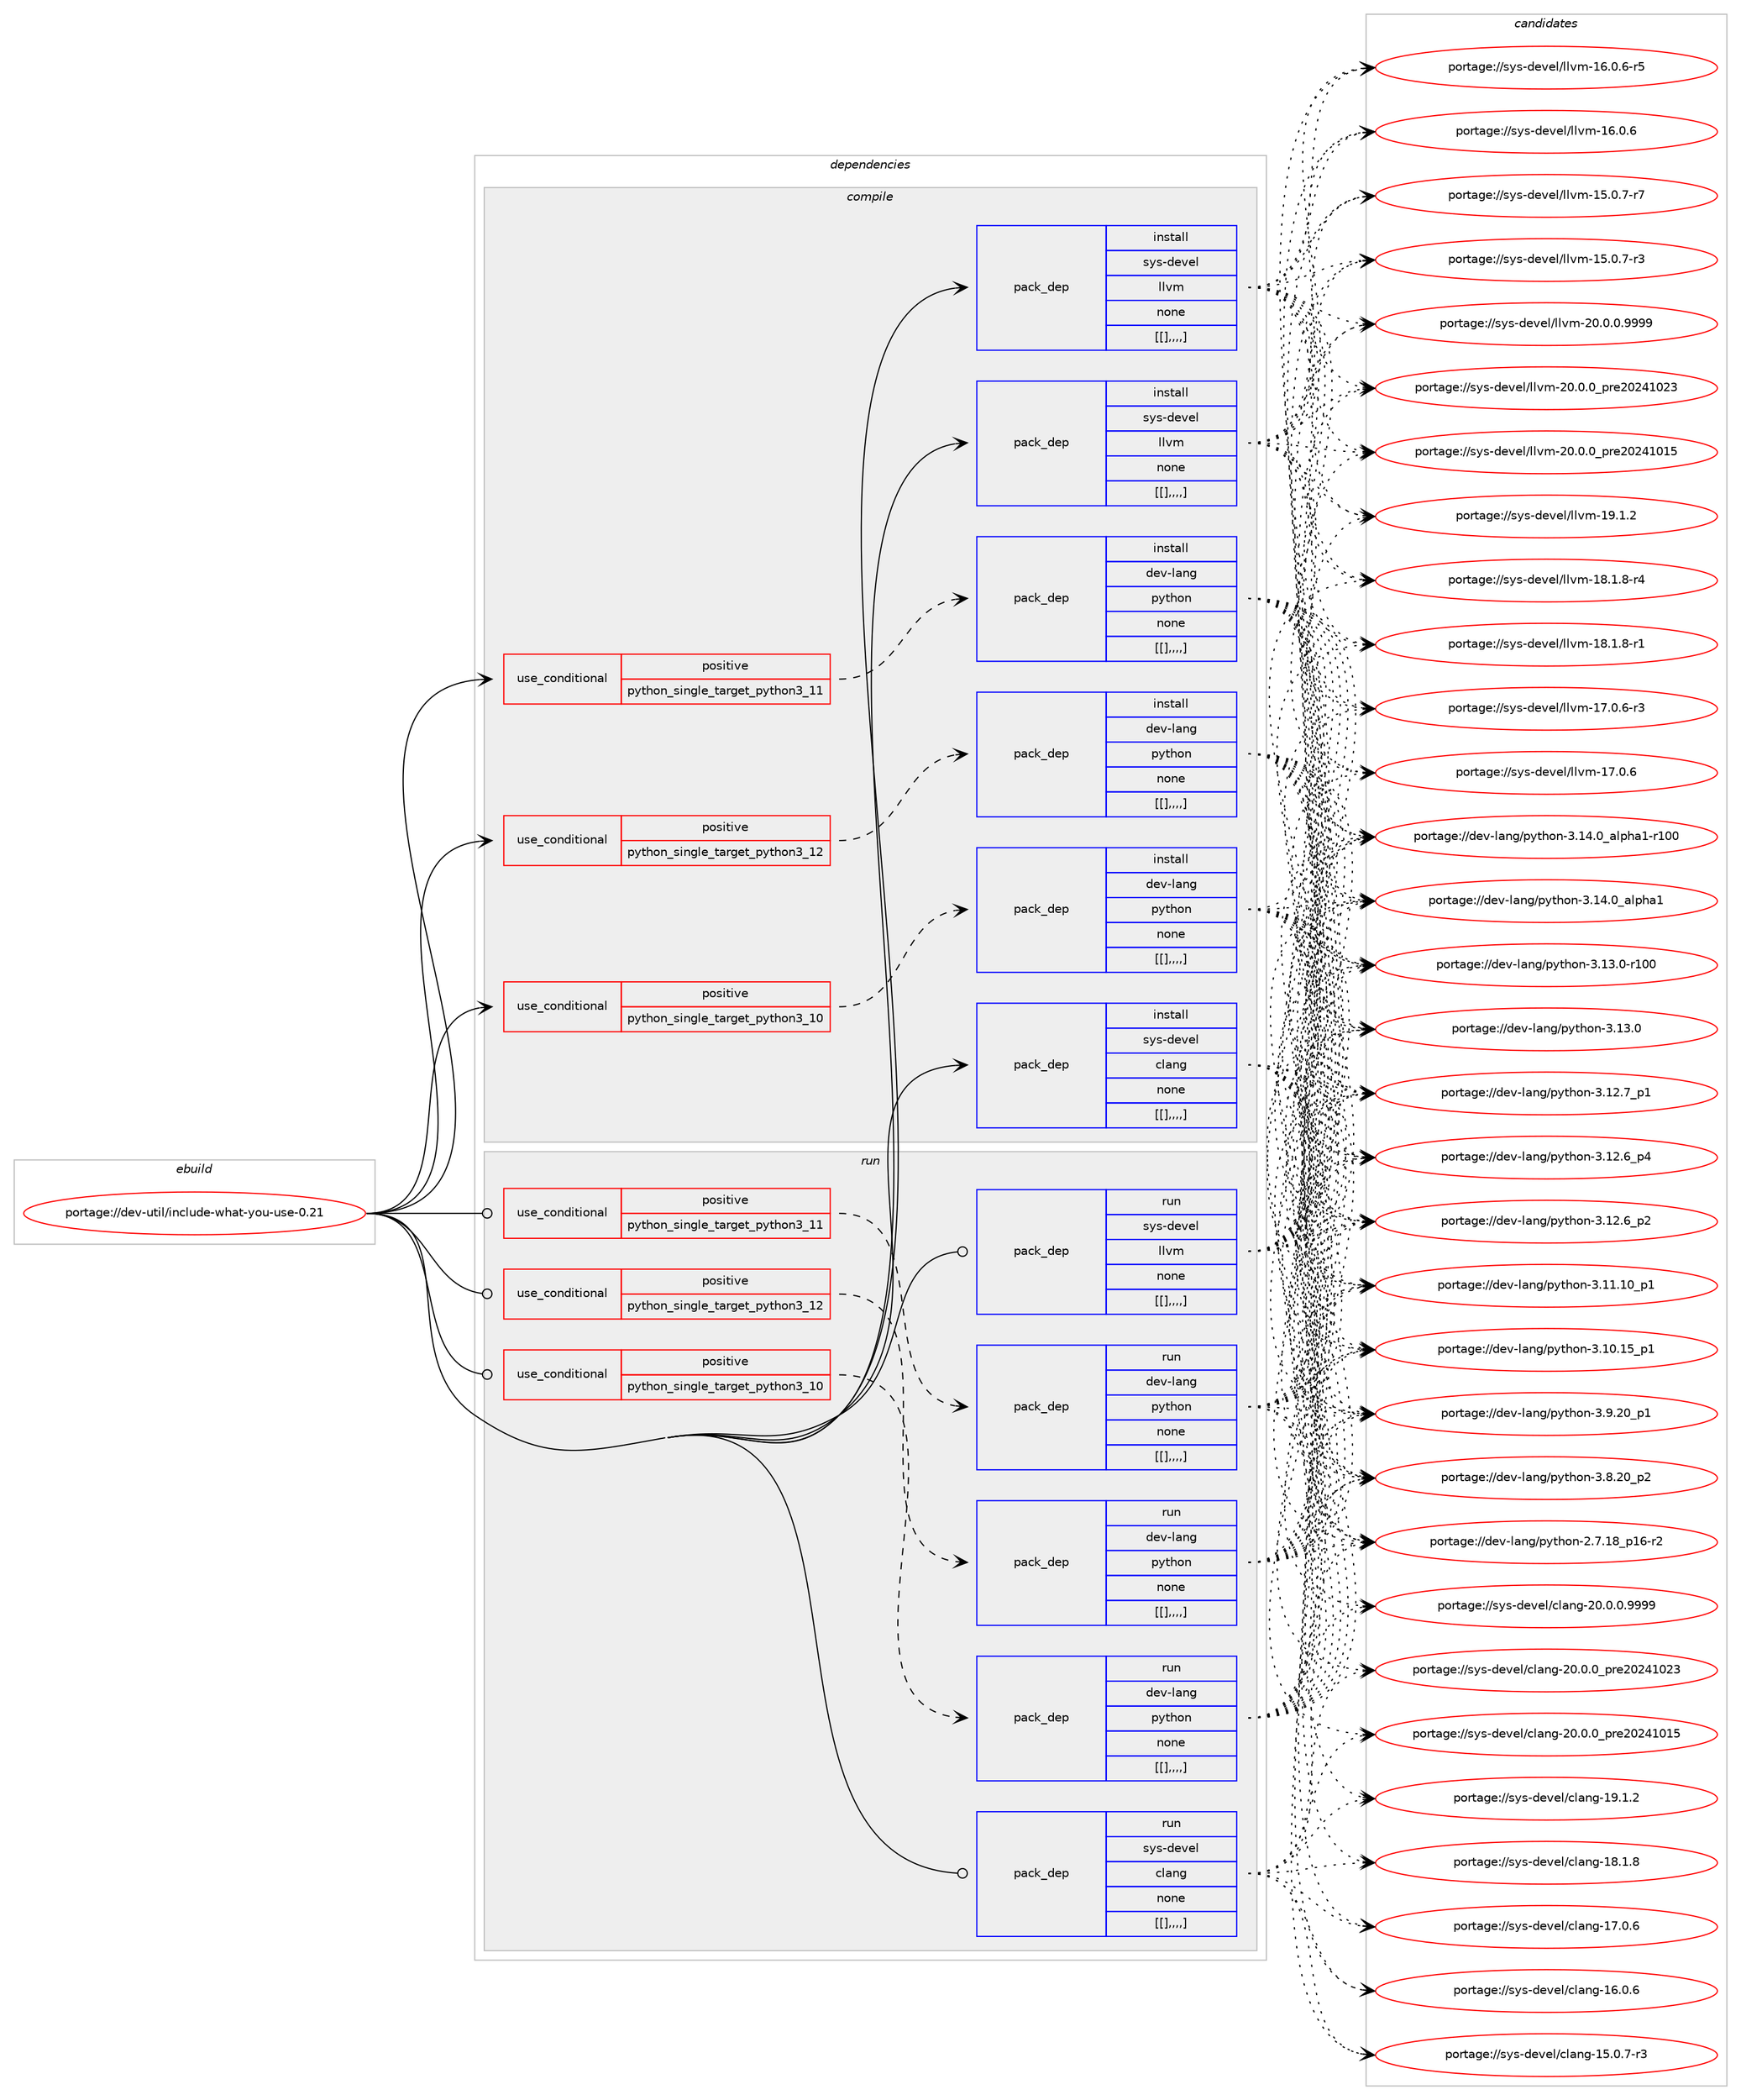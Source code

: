 digraph prolog {

# *************
# Graph options
# *************

newrank=true;
concentrate=true;
compound=true;
graph [rankdir=LR,fontname=Helvetica,fontsize=10,ranksep=1.5];#, ranksep=2.5, nodesep=0.2];
edge  [arrowhead=vee];
node  [fontname=Helvetica,fontsize=10];

# **********
# The ebuild
# **********

subgraph cluster_leftcol {
color=gray;
label=<<i>ebuild</i>>;
id [label="portage://dev-util/include-what-you-use-0.21", color=red, width=4, href="../dev-util/include-what-you-use-0.21.svg"];
}

# ****************
# The dependencies
# ****************

subgraph cluster_midcol {
color=gray;
label=<<i>dependencies</i>>;
subgraph cluster_compile {
fillcolor="#eeeeee";
style=filled;
label=<<i>compile</i>>;
subgraph cond65405 {
dependency227424 [label=<<TABLE BORDER="0" CELLBORDER="1" CELLSPACING="0" CELLPADDING="4"><TR><TD ROWSPAN="3" CELLPADDING="10">use_conditional</TD></TR><TR><TD>positive</TD></TR><TR><TD>python_single_target_python3_10</TD></TR></TABLE>>, shape=none, color=red];
subgraph pack160526 {
dependency227449 [label=<<TABLE BORDER="0" CELLBORDER="1" CELLSPACING="0" CELLPADDING="4" WIDTH="220"><TR><TD ROWSPAN="6" CELLPADDING="30">pack_dep</TD></TR><TR><TD WIDTH="110">install</TD></TR><TR><TD>dev-lang</TD></TR><TR><TD>python</TD></TR><TR><TD>none</TD></TR><TR><TD>[[],,,,]</TD></TR></TABLE>>, shape=none, color=blue];
}
dependency227424:e -> dependency227449:w [weight=20,style="dashed",arrowhead="vee"];
}
id:e -> dependency227424:w [weight=20,style="solid",arrowhead="vee"];
subgraph cond65425 {
dependency227518 [label=<<TABLE BORDER="0" CELLBORDER="1" CELLSPACING="0" CELLPADDING="4"><TR><TD ROWSPAN="3" CELLPADDING="10">use_conditional</TD></TR><TR><TD>positive</TD></TR><TR><TD>python_single_target_python3_11</TD></TR></TABLE>>, shape=none, color=red];
subgraph pack160622 {
dependency227561 [label=<<TABLE BORDER="0" CELLBORDER="1" CELLSPACING="0" CELLPADDING="4" WIDTH="220"><TR><TD ROWSPAN="6" CELLPADDING="30">pack_dep</TD></TR><TR><TD WIDTH="110">install</TD></TR><TR><TD>dev-lang</TD></TR><TR><TD>python</TD></TR><TR><TD>none</TD></TR><TR><TD>[[],,,,]</TD></TR></TABLE>>, shape=none, color=blue];
}
dependency227518:e -> dependency227561:w [weight=20,style="dashed",arrowhead="vee"];
}
id:e -> dependency227518:w [weight=20,style="solid",arrowhead="vee"];
subgraph cond65435 {
dependency227576 [label=<<TABLE BORDER="0" CELLBORDER="1" CELLSPACING="0" CELLPADDING="4"><TR><TD ROWSPAN="3" CELLPADDING="10">use_conditional</TD></TR><TR><TD>positive</TD></TR><TR><TD>python_single_target_python3_12</TD></TR></TABLE>>, shape=none, color=red];
subgraph pack160647 {
dependency227596 [label=<<TABLE BORDER="0" CELLBORDER="1" CELLSPACING="0" CELLPADDING="4" WIDTH="220"><TR><TD ROWSPAN="6" CELLPADDING="30">pack_dep</TD></TR><TR><TD WIDTH="110">install</TD></TR><TR><TD>dev-lang</TD></TR><TR><TD>python</TD></TR><TR><TD>none</TD></TR><TR><TD>[[],,,,]</TD></TR></TABLE>>, shape=none, color=blue];
}
dependency227576:e -> dependency227596:w [weight=20,style="dashed",arrowhead="vee"];
}
id:e -> dependency227576:w [weight=20,style="solid",arrowhead="vee"];
subgraph pack160682 {
dependency227658 [label=<<TABLE BORDER="0" CELLBORDER="1" CELLSPACING="0" CELLPADDING="4" WIDTH="220"><TR><TD ROWSPAN="6" CELLPADDING="30">pack_dep</TD></TR><TR><TD WIDTH="110">install</TD></TR><TR><TD>sys-devel</TD></TR><TR><TD>clang</TD></TR><TR><TD>none</TD></TR><TR><TD>[[],,,,]</TD></TR></TABLE>>, shape=none, color=blue];
}
id:e -> dependency227658:w [weight=20,style="solid",arrowhead="vee"];
subgraph pack160696 {
dependency227660 [label=<<TABLE BORDER="0" CELLBORDER="1" CELLSPACING="0" CELLPADDING="4" WIDTH="220"><TR><TD ROWSPAN="6" CELLPADDING="30">pack_dep</TD></TR><TR><TD WIDTH="110">install</TD></TR><TR><TD>sys-devel</TD></TR><TR><TD>llvm</TD></TR><TR><TD>none</TD></TR><TR><TD>[[],,,,]</TD></TR></TABLE>>, shape=none, color=blue];
}
id:e -> dependency227660:w [weight=20,style="solid",arrowhead="vee"];
subgraph pack160731 {
dependency227736 [label=<<TABLE BORDER="0" CELLBORDER="1" CELLSPACING="0" CELLPADDING="4" WIDTH="220"><TR><TD ROWSPAN="6" CELLPADDING="30">pack_dep</TD></TR><TR><TD WIDTH="110">install</TD></TR><TR><TD>sys-devel</TD></TR><TR><TD>llvm</TD></TR><TR><TD>none</TD></TR><TR><TD>[[],,,,]</TD></TR></TABLE>>, shape=none, color=blue];
}
id:e -> dependency227736:w [weight=20,style="solid",arrowhead="vee"];
}
subgraph cluster_compileandrun {
fillcolor="#eeeeee";
style=filled;
label=<<i>compile and run</i>>;
}
subgraph cluster_run {
fillcolor="#eeeeee";
style=filled;
label=<<i>run</i>>;
subgraph cond65482 {
dependency227762 [label=<<TABLE BORDER="0" CELLBORDER="1" CELLSPACING="0" CELLPADDING="4"><TR><TD ROWSPAN="3" CELLPADDING="10">use_conditional</TD></TR><TR><TD>positive</TD></TR><TR><TD>python_single_target_python3_10</TD></TR></TABLE>>, shape=none, color=red];
subgraph pack160774 {
dependency227781 [label=<<TABLE BORDER="0" CELLBORDER="1" CELLSPACING="0" CELLPADDING="4" WIDTH="220"><TR><TD ROWSPAN="6" CELLPADDING="30">pack_dep</TD></TR><TR><TD WIDTH="110">run</TD></TR><TR><TD>dev-lang</TD></TR><TR><TD>python</TD></TR><TR><TD>none</TD></TR><TR><TD>[[],,,,]</TD></TR></TABLE>>, shape=none, color=blue];
}
dependency227762:e -> dependency227781:w [weight=20,style="dashed",arrowhead="vee"];
}
id:e -> dependency227762:w [weight=20,style="solid",arrowhead="odot"];
subgraph cond65502 {
dependency227852 [label=<<TABLE BORDER="0" CELLBORDER="1" CELLSPACING="0" CELLPADDING="4"><TR><TD ROWSPAN="3" CELLPADDING="10">use_conditional</TD></TR><TR><TD>positive</TD></TR><TR><TD>python_single_target_python3_11</TD></TR></TABLE>>, shape=none, color=red];
subgraph pack160837 {
dependency227855 [label=<<TABLE BORDER="0" CELLBORDER="1" CELLSPACING="0" CELLPADDING="4" WIDTH="220"><TR><TD ROWSPAN="6" CELLPADDING="30">pack_dep</TD></TR><TR><TD WIDTH="110">run</TD></TR><TR><TD>dev-lang</TD></TR><TR><TD>python</TD></TR><TR><TD>none</TD></TR><TR><TD>[[],,,,]</TD></TR></TABLE>>, shape=none, color=blue];
}
dependency227852:e -> dependency227855:w [weight=20,style="dashed",arrowhead="vee"];
}
id:e -> dependency227852:w [weight=20,style="solid",arrowhead="odot"];
subgraph cond65518 {
dependency227942 [label=<<TABLE BORDER="0" CELLBORDER="1" CELLSPACING="0" CELLPADDING="4"><TR><TD ROWSPAN="3" CELLPADDING="10">use_conditional</TD></TR><TR><TD>positive</TD></TR><TR><TD>python_single_target_python3_12</TD></TR></TABLE>>, shape=none, color=red];
subgraph pack160945 {
dependency228008 [label=<<TABLE BORDER="0" CELLBORDER="1" CELLSPACING="0" CELLPADDING="4" WIDTH="220"><TR><TD ROWSPAN="6" CELLPADDING="30">pack_dep</TD></TR><TR><TD WIDTH="110">run</TD></TR><TR><TD>dev-lang</TD></TR><TR><TD>python</TD></TR><TR><TD>none</TD></TR><TR><TD>[[],,,,]</TD></TR></TABLE>>, shape=none, color=blue];
}
dependency227942:e -> dependency228008:w [weight=20,style="dashed",arrowhead="vee"];
}
id:e -> dependency227942:w [weight=20,style="solid",arrowhead="odot"];
subgraph pack160970 {
dependency228039 [label=<<TABLE BORDER="0" CELLBORDER="1" CELLSPACING="0" CELLPADDING="4" WIDTH="220"><TR><TD ROWSPAN="6" CELLPADDING="30">pack_dep</TD></TR><TR><TD WIDTH="110">run</TD></TR><TR><TD>sys-devel</TD></TR><TR><TD>clang</TD></TR><TR><TD>none</TD></TR><TR><TD>[[],,,,]</TD></TR></TABLE>>, shape=none, color=blue];
}
id:e -> dependency228039:w [weight=20,style="solid",arrowhead="odot"];
subgraph pack160990 {
dependency228116 [label=<<TABLE BORDER="0" CELLBORDER="1" CELLSPACING="0" CELLPADDING="4" WIDTH="220"><TR><TD ROWSPAN="6" CELLPADDING="30">pack_dep</TD></TR><TR><TD WIDTH="110">run</TD></TR><TR><TD>sys-devel</TD></TR><TR><TD>llvm</TD></TR><TR><TD>none</TD></TR><TR><TD>[[],,,,]</TD></TR></TABLE>>, shape=none, color=blue];
}
id:e -> dependency228116:w [weight=20,style="solid",arrowhead="odot"];
}
}

# **************
# The candidates
# **************

subgraph cluster_choices {
rank=same;
color=gray;
label=<<i>candidates</i>>;

subgraph choice160487 {
color=black;
nodesep=1;
choice100101118451089711010347112121116104111110455146495246489597108112104974945114494848 [label="portage://dev-lang/python-3.14.0_alpha1-r100", color=red, width=4,href="../dev-lang/python-3.14.0_alpha1-r100.svg"];
choice1001011184510897110103471121211161041111104551464952464895971081121049749 [label="portage://dev-lang/python-3.14.0_alpha1", color=red, width=4,href="../dev-lang/python-3.14.0_alpha1.svg"];
choice1001011184510897110103471121211161041111104551464951464845114494848 [label="portage://dev-lang/python-3.13.0-r100", color=red, width=4,href="../dev-lang/python-3.13.0-r100.svg"];
choice10010111845108971101034711212111610411111045514649514648 [label="portage://dev-lang/python-3.13.0", color=red, width=4,href="../dev-lang/python-3.13.0.svg"];
choice100101118451089711010347112121116104111110455146495046559511249 [label="portage://dev-lang/python-3.12.7_p1", color=red, width=4,href="../dev-lang/python-3.12.7_p1.svg"];
choice100101118451089711010347112121116104111110455146495046549511252 [label="portage://dev-lang/python-3.12.6_p4", color=red, width=4,href="../dev-lang/python-3.12.6_p4.svg"];
choice100101118451089711010347112121116104111110455146495046549511250 [label="portage://dev-lang/python-3.12.6_p2", color=red, width=4,href="../dev-lang/python-3.12.6_p2.svg"];
choice10010111845108971101034711212111610411111045514649494649489511249 [label="portage://dev-lang/python-3.11.10_p1", color=red, width=4,href="../dev-lang/python-3.11.10_p1.svg"];
choice10010111845108971101034711212111610411111045514649484649539511249 [label="portage://dev-lang/python-3.10.15_p1", color=red, width=4,href="../dev-lang/python-3.10.15_p1.svg"];
choice100101118451089711010347112121116104111110455146574650489511249 [label="portage://dev-lang/python-3.9.20_p1", color=red, width=4,href="../dev-lang/python-3.9.20_p1.svg"];
choice100101118451089711010347112121116104111110455146564650489511250 [label="portage://dev-lang/python-3.8.20_p2", color=red, width=4,href="../dev-lang/python-3.8.20_p2.svg"];
choice100101118451089711010347112121116104111110455046554649569511249544511450 [label="portage://dev-lang/python-2.7.18_p16-r2", color=red, width=4,href="../dev-lang/python-2.7.18_p16-r2.svg"];
dependency227449:e -> choice100101118451089711010347112121116104111110455146495246489597108112104974945114494848:w [style=dotted,weight="100"];
dependency227449:e -> choice1001011184510897110103471121211161041111104551464952464895971081121049749:w [style=dotted,weight="100"];
dependency227449:e -> choice1001011184510897110103471121211161041111104551464951464845114494848:w [style=dotted,weight="100"];
dependency227449:e -> choice10010111845108971101034711212111610411111045514649514648:w [style=dotted,weight="100"];
dependency227449:e -> choice100101118451089711010347112121116104111110455146495046559511249:w [style=dotted,weight="100"];
dependency227449:e -> choice100101118451089711010347112121116104111110455146495046549511252:w [style=dotted,weight="100"];
dependency227449:e -> choice100101118451089711010347112121116104111110455146495046549511250:w [style=dotted,weight="100"];
dependency227449:e -> choice10010111845108971101034711212111610411111045514649494649489511249:w [style=dotted,weight="100"];
dependency227449:e -> choice10010111845108971101034711212111610411111045514649484649539511249:w [style=dotted,weight="100"];
dependency227449:e -> choice100101118451089711010347112121116104111110455146574650489511249:w [style=dotted,weight="100"];
dependency227449:e -> choice100101118451089711010347112121116104111110455146564650489511250:w [style=dotted,weight="100"];
dependency227449:e -> choice100101118451089711010347112121116104111110455046554649569511249544511450:w [style=dotted,weight="100"];
}
subgraph choice160517 {
color=black;
nodesep=1;
choice100101118451089711010347112121116104111110455146495246489597108112104974945114494848 [label="portage://dev-lang/python-3.14.0_alpha1-r100", color=red, width=4,href="../dev-lang/python-3.14.0_alpha1-r100.svg"];
choice1001011184510897110103471121211161041111104551464952464895971081121049749 [label="portage://dev-lang/python-3.14.0_alpha1", color=red, width=4,href="../dev-lang/python-3.14.0_alpha1.svg"];
choice1001011184510897110103471121211161041111104551464951464845114494848 [label="portage://dev-lang/python-3.13.0-r100", color=red, width=4,href="../dev-lang/python-3.13.0-r100.svg"];
choice10010111845108971101034711212111610411111045514649514648 [label="portage://dev-lang/python-3.13.0", color=red, width=4,href="../dev-lang/python-3.13.0.svg"];
choice100101118451089711010347112121116104111110455146495046559511249 [label="portage://dev-lang/python-3.12.7_p1", color=red, width=4,href="../dev-lang/python-3.12.7_p1.svg"];
choice100101118451089711010347112121116104111110455146495046549511252 [label="portage://dev-lang/python-3.12.6_p4", color=red, width=4,href="../dev-lang/python-3.12.6_p4.svg"];
choice100101118451089711010347112121116104111110455146495046549511250 [label="portage://dev-lang/python-3.12.6_p2", color=red, width=4,href="../dev-lang/python-3.12.6_p2.svg"];
choice10010111845108971101034711212111610411111045514649494649489511249 [label="portage://dev-lang/python-3.11.10_p1", color=red, width=4,href="../dev-lang/python-3.11.10_p1.svg"];
choice10010111845108971101034711212111610411111045514649484649539511249 [label="portage://dev-lang/python-3.10.15_p1", color=red, width=4,href="../dev-lang/python-3.10.15_p1.svg"];
choice100101118451089711010347112121116104111110455146574650489511249 [label="portage://dev-lang/python-3.9.20_p1", color=red, width=4,href="../dev-lang/python-3.9.20_p1.svg"];
choice100101118451089711010347112121116104111110455146564650489511250 [label="portage://dev-lang/python-3.8.20_p2", color=red, width=4,href="../dev-lang/python-3.8.20_p2.svg"];
choice100101118451089711010347112121116104111110455046554649569511249544511450 [label="portage://dev-lang/python-2.7.18_p16-r2", color=red, width=4,href="../dev-lang/python-2.7.18_p16-r2.svg"];
dependency227561:e -> choice100101118451089711010347112121116104111110455146495246489597108112104974945114494848:w [style=dotted,weight="100"];
dependency227561:e -> choice1001011184510897110103471121211161041111104551464952464895971081121049749:w [style=dotted,weight="100"];
dependency227561:e -> choice1001011184510897110103471121211161041111104551464951464845114494848:w [style=dotted,weight="100"];
dependency227561:e -> choice10010111845108971101034711212111610411111045514649514648:w [style=dotted,weight="100"];
dependency227561:e -> choice100101118451089711010347112121116104111110455146495046559511249:w [style=dotted,weight="100"];
dependency227561:e -> choice100101118451089711010347112121116104111110455146495046549511252:w [style=dotted,weight="100"];
dependency227561:e -> choice100101118451089711010347112121116104111110455146495046549511250:w [style=dotted,weight="100"];
dependency227561:e -> choice10010111845108971101034711212111610411111045514649494649489511249:w [style=dotted,weight="100"];
dependency227561:e -> choice10010111845108971101034711212111610411111045514649484649539511249:w [style=dotted,weight="100"];
dependency227561:e -> choice100101118451089711010347112121116104111110455146574650489511249:w [style=dotted,weight="100"];
dependency227561:e -> choice100101118451089711010347112121116104111110455146564650489511250:w [style=dotted,weight="100"];
dependency227561:e -> choice100101118451089711010347112121116104111110455046554649569511249544511450:w [style=dotted,weight="100"];
}
subgraph choice160519 {
color=black;
nodesep=1;
choice100101118451089711010347112121116104111110455146495246489597108112104974945114494848 [label="portage://dev-lang/python-3.14.0_alpha1-r100", color=red, width=4,href="../dev-lang/python-3.14.0_alpha1-r100.svg"];
choice1001011184510897110103471121211161041111104551464952464895971081121049749 [label="portage://dev-lang/python-3.14.0_alpha1", color=red, width=4,href="../dev-lang/python-3.14.0_alpha1.svg"];
choice1001011184510897110103471121211161041111104551464951464845114494848 [label="portage://dev-lang/python-3.13.0-r100", color=red, width=4,href="../dev-lang/python-3.13.0-r100.svg"];
choice10010111845108971101034711212111610411111045514649514648 [label="portage://dev-lang/python-3.13.0", color=red, width=4,href="../dev-lang/python-3.13.0.svg"];
choice100101118451089711010347112121116104111110455146495046559511249 [label="portage://dev-lang/python-3.12.7_p1", color=red, width=4,href="../dev-lang/python-3.12.7_p1.svg"];
choice100101118451089711010347112121116104111110455146495046549511252 [label="portage://dev-lang/python-3.12.6_p4", color=red, width=4,href="../dev-lang/python-3.12.6_p4.svg"];
choice100101118451089711010347112121116104111110455146495046549511250 [label="portage://dev-lang/python-3.12.6_p2", color=red, width=4,href="../dev-lang/python-3.12.6_p2.svg"];
choice10010111845108971101034711212111610411111045514649494649489511249 [label="portage://dev-lang/python-3.11.10_p1", color=red, width=4,href="../dev-lang/python-3.11.10_p1.svg"];
choice10010111845108971101034711212111610411111045514649484649539511249 [label="portage://dev-lang/python-3.10.15_p1", color=red, width=4,href="../dev-lang/python-3.10.15_p1.svg"];
choice100101118451089711010347112121116104111110455146574650489511249 [label="portage://dev-lang/python-3.9.20_p1", color=red, width=4,href="../dev-lang/python-3.9.20_p1.svg"];
choice100101118451089711010347112121116104111110455146564650489511250 [label="portage://dev-lang/python-3.8.20_p2", color=red, width=4,href="../dev-lang/python-3.8.20_p2.svg"];
choice100101118451089711010347112121116104111110455046554649569511249544511450 [label="portage://dev-lang/python-2.7.18_p16-r2", color=red, width=4,href="../dev-lang/python-2.7.18_p16-r2.svg"];
dependency227596:e -> choice100101118451089711010347112121116104111110455146495246489597108112104974945114494848:w [style=dotted,weight="100"];
dependency227596:e -> choice1001011184510897110103471121211161041111104551464952464895971081121049749:w [style=dotted,weight="100"];
dependency227596:e -> choice1001011184510897110103471121211161041111104551464951464845114494848:w [style=dotted,weight="100"];
dependency227596:e -> choice10010111845108971101034711212111610411111045514649514648:w [style=dotted,weight="100"];
dependency227596:e -> choice100101118451089711010347112121116104111110455146495046559511249:w [style=dotted,weight="100"];
dependency227596:e -> choice100101118451089711010347112121116104111110455146495046549511252:w [style=dotted,weight="100"];
dependency227596:e -> choice100101118451089711010347112121116104111110455146495046549511250:w [style=dotted,weight="100"];
dependency227596:e -> choice10010111845108971101034711212111610411111045514649494649489511249:w [style=dotted,weight="100"];
dependency227596:e -> choice10010111845108971101034711212111610411111045514649484649539511249:w [style=dotted,weight="100"];
dependency227596:e -> choice100101118451089711010347112121116104111110455146574650489511249:w [style=dotted,weight="100"];
dependency227596:e -> choice100101118451089711010347112121116104111110455146564650489511250:w [style=dotted,weight="100"];
dependency227596:e -> choice100101118451089711010347112121116104111110455046554649569511249544511450:w [style=dotted,weight="100"];
}
subgraph choice160547 {
color=black;
nodesep=1;
choice11512111545100101118101108479910897110103455048464846484657575757 [label="portage://sys-devel/clang-20.0.0.9999", color=red, width=4,href="../sys-devel/clang-20.0.0.9999.svg"];
choice1151211154510010111810110847991089711010345504846484648951121141015048505249485051 [label="portage://sys-devel/clang-20.0.0_pre20241023", color=red, width=4,href="../sys-devel/clang-20.0.0_pre20241023.svg"];
choice1151211154510010111810110847991089711010345504846484648951121141015048505249484953 [label="portage://sys-devel/clang-20.0.0_pre20241015", color=red, width=4,href="../sys-devel/clang-20.0.0_pre20241015.svg"];
choice1151211154510010111810110847991089711010345495746494650 [label="portage://sys-devel/clang-19.1.2", color=red, width=4,href="../sys-devel/clang-19.1.2.svg"];
choice1151211154510010111810110847991089711010345495646494656 [label="portage://sys-devel/clang-18.1.8", color=red, width=4,href="../sys-devel/clang-18.1.8.svg"];
choice1151211154510010111810110847991089711010345495546484654 [label="portage://sys-devel/clang-17.0.6", color=red, width=4,href="../sys-devel/clang-17.0.6.svg"];
choice1151211154510010111810110847991089711010345495446484654 [label="portage://sys-devel/clang-16.0.6", color=red, width=4,href="../sys-devel/clang-16.0.6.svg"];
choice11512111545100101118101108479910897110103454953464846554511451 [label="portage://sys-devel/clang-15.0.7-r3", color=red, width=4,href="../sys-devel/clang-15.0.7-r3.svg"];
dependency227658:e -> choice11512111545100101118101108479910897110103455048464846484657575757:w [style=dotted,weight="100"];
dependency227658:e -> choice1151211154510010111810110847991089711010345504846484648951121141015048505249485051:w [style=dotted,weight="100"];
dependency227658:e -> choice1151211154510010111810110847991089711010345504846484648951121141015048505249484953:w [style=dotted,weight="100"];
dependency227658:e -> choice1151211154510010111810110847991089711010345495746494650:w [style=dotted,weight="100"];
dependency227658:e -> choice1151211154510010111810110847991089711010345495646494656:w [style=dotted,weight="100"];
dependency227658:e -> choice1151211154510010111810110847991089711010345495546484654:w [style=dotted,weight="100"];
dependency227658:e -> choice1151211154510010111810110847991089711010345495446484654:w [style=dotted,weight="100"];
dependency227658:e -> choice11512111545100101118101108479910897110103454953464846554511451:w [style=dotted,weight="100"];
}
subgraph choice160551 {
color=black;
nodesep=1;
choice1151211154510010111810110847108108118109455048464846484657575757 [label="portage://sys-devel/llvm-20.0.0.9999", color=red, width=4,href="../sys-devel/llvm-20.0.0.9999.svg"];
choice115121115451001011181011084710810811810945504846484648951121141015048505249485051 [label="portage://sys-devel/llvm-20.0.0_pre20241023", color=red, width=4,href="../sys-devel/llvm-20.0.0_pre20241023.svg"];
choice115121115451001011181011084710810811810945504846484648951121141015048505249484953 [label="portage://sys-devel/llvm-20.0.0_pre20241015", color=red, width=4,href="../sys-devel/llvm-20.0.0_pre20241015.svg"];
choice115121115451001011181011084710810811810945495746494650 [label="portage://sys-devel/llvm-19.1.2", color=red, width=4,href="../sys-devel/llvm-19.1.2.svg"];
choice1151211154510010111810110847108108118109454956464946564511452 [label="portage://sys-devel/llvm-18.1.8-r4", color=red, width=4,href="../sys-devel/llvm-18.1.8-r4.svg"];
choice1151211154510010111810110847108108118109454956464946564511449 [label="portage://sys-devel/llvm-18.1.8-r1", color=red, width=4,href="../sys-devel/llvm-18.1.8-r1.svg"];
choice1151211154510010111810110847108108118109454955464846544511451 [label="portage://sys-devel/llvm-17.0.6-r3", color=red, width=4,href="../sys-devel/llvm-17.0.6-r3.svg"];
choice115121115451001011181011084710810811810945495546484654 [label="portage://sys-devel/llvm-17.0.6", color=red, width=4,href="../sys-devel/llvm-17.0.6.svg"];
choice1151211154510010111810110847108108118109454954464846544511453 [label="portage://sys-devel/llvm-16.0.6-r5", color=red, width=4,href="../sys-devel/llvm-16.0.6-r5.svg"];
choice115121115451001011181011084710810811810945495446484654 [label="portage://sys-devel/llvm-16.0.6", color=red, width=4,href="../sys-devel/llvm-16.0.6.svg"];
choice1151211154510010111810110847108108118109454953464846554511455 [label="portage://sys-devel/llvm-15.0.7-r7", color=red, width=4,href="../sys-devel/llvm-15.0.7-r7.svg"];
choice1151211154510010111810110847108108118109454953464846554511451 [label="portage://sys-devel/llvm-15.0.7-r3", color=red, width=4,href="../sys-devel/llvm-15.0.7-r3.svg"];
dependency227660:e -> choice1151211154510010111810110847108108118109455048464846484657575757:w [style=dotted,weight="100"];
dependency227660:e -> choice115121115451001011181011084710810811810945504846484648951121141015048505249485051:w [style=dotted,weight="100"];
dependency227660:e -> choice115121115451001011181011084710810811810945504846484648951121141015048505249484953:w [style=dotted,weight="100"];
dependency227660:e -> choice115121115451001011181011084710810811810945495746494650:w [style=dotted,weight="100"];
dependency227660:e -> choice1151211154510010111810110847108108118109454956464946564511452:w [style=dotted,weight="100"];
dependency227660:e -> choice1151211154510010111810110847108108118109454956464946564511449:w [style=dotted,weight="100"];
dependency227660:e -> choice1151211154510010111810110847108108118109454955464846544511451:w [style=dotted,weight="100"];
dependency227660:e -> choice115121115451001011181011084710810811810945495546484654:w [style=dotted,weight="100"];
dependency227660:e -> choice1151211154510010111810110847108108118109454954464846544511453:w [style=dotted,weight="100"];
dependency227660:e -> choice115121115451001011181011084710810811810945495446484654:w [style=dotted,weight="100"];
dependency227660:e -> choice1151211154510010111810110847108108118109454953464846554511455:w [style=dotted,weight="100"];
dependency227660:e -> choice1151211154510010111810110847108108118109454953464846554511451:w [style=dotted,weight="100"];
}
subgraph choice160578 {
color=black;
nodesep=1;
choice1151211154510010111810110847108108118109455048464846484657575757 [label="portage://sys-devel/llvm-20.0.0.9999", color=red, width=4,href="../sys-devel/llvm-20.0.0.9999.svg"];
choice115121115451001011181011084710810811810945504846484648951121141015048505249485051 [label="portage://sys-devel/llvm-20.0.0_pre20241023", color=red, width=4,href="../sys-devel/llvm-20.0.0_pre20241023.svg"];
choice115121115451001011181011084710810811810945504846484648951121141015048505249484953 [label="portage://sys-devel/llvm-20.0.0_pre20241015", color=red, width=4,href="../sys-devel/llvm-20.0.0_pre20241015.svg"];
choice115121115451001011181011084710810811810945495746494650 [label="portage://sys-devel/llvm-19.1.2", color=red, width=4,href="../sys-devel/llvm-19.1.2.svg"];
choice1151211154510010111810110847108108118109454956464946564511452 [label="portage://sys-devel/llvm-18.1.8-r4", color=red, width=4,href="../sys-devel/llvm-18.1.8-r4.svg"];
choice1151211154510010111810110847108108118109454956464946564511449 [label="portage://sys-devel/llvm-18.1.8-r1", color=red, width=4,href="../sys-devel/llvm-18.1.8-r1.svg"];
choice1151211154510010111810110847108108118109454955464846544511451 [label="portage://sys-devel/llvm-17.0.6-r3", color=red, width=4,href="../sys-devel/llvm-17.0.6-r3.svg"];
choice115121115451001011181011084710810811810945495546484654 [label="portage://sys-devel/llvm-17.0.6", color=red, width=4,href="../sys-devel/llvm-17.0.6.svg"];
choice1151211154510010111810110847108108118109454954464846544511453 [label="portage://sys-devel/llvm-16.0.6-r5", color=red, width=4,href="../sys-devel/llvm-16.0.6-r5.svg"];
choice115121115451001011181011084710810811810945495446484654 [label="portage://sys-devel/llvm-16.0.6", color=red, width=4,href="../sys-devel/llvm-16.0.6.svg"];
choice1151211154510010111810110847108108118109454953464846554511455 [label="portage://sys-devel/llvm-15.0.7-r7", color=red, width=4,href="../sys-devel/llvm-15.0.7-r7.svg"];
choice1151211154510010111810110847108108118109454953464846554511451 [label="portage://sys-devel/llvm-15.0.7-r3", color=red, width=4,href="../sys-devel/llvm-15.0.7-r3.svg"];
dependency227736:e -> choice1151211154510010111810110847108108118109455048464846484657575757:w [style=dotted,weight="100"];
dependency227736:e -> choice115121115451001011181011084710810811810945504846484648951121141015048505249485051:w [style=dotted,weight="100"];
dependency227736:e -> choice115121115451001011181011084710810811810945504846484648951121141015048505249484953:w [style=dotted,weight="100"];
dependency227736:e -> choice115121115451001011181011084710810811810945495746494650:w [style=dotted,weight="100"];
dependency227736:e -> choice1151211154510010111810110847108108118109454956464946564511452:w [style=dotted,weight="100"];
dependency227736:e -> choice1151211154510010111810110847108108118109454956464946564511449:w [style=dotted,weight="100"];
dependency227736:e -> choice1151211154510010111810110847108108118109454955464846544511451:w [style=dotted,weight="100"];
dependency227736:e -> choice115121115451001011181011084710810811810945495546484654:w [style=dotted,weight="100"];
dependency227736:e -> choice1151211154510010111810110847108108118109454954464846544511453:w [style=dotted,weight="100"];
dependency227736:e -> choice115121115451001011181011084710810811810945495446484654:w [style=dotted,weight="100"];
dependency227736:e -> choice1151211154510010111810110847108108118109454953464846554511455:w [style=dotted,weight="100"];
dependency227736:e -> choice1151211154510010111810110847108108118109454953464846554511451:w [style=dotted,weight="100"];
}
subgraph choice160593 {
color=black;
nodesep=1;
choice100101118451089711010347112121116104111110455146495246489597108112104974945114494848 [label="portage://dev-lang/python-3.14.0_alpha1-r100", color=red, width=4,href="../dev-lang/python-3.14.0_alpha1-r100.svg"];
choice1001011184510897110103471121211161041111104551464952464895971081121049749 [label="portage://dev-lang/python-3.14.0_alpha1", color=red, width=4,href="../dev-lang/python-3.14.0_alpha1.svg"];
choice1001011184510897110103471121211161041111104551464951464845114494848 [label="portage://dev-lang/python-3.13.0-r100", color=red, width=4,href="../dev-lang/python-3.13.0-r100.svg"];
choice10010111845108971101034711212111610411111045514649514648 [label="portage://dev-lang/python-3.13.0", color=red, width=4,href="../dev-lang/python-3.13.0.svg"];
choice100101118451089711010347112121116104111110455146495046559511249 [label="portage://dev-lang/python-3.12.7_p1", color=red, width=4,href="../dev-lang/python-3.12.7_p1.svg"];
choice100101118451089711010347112121116104111110455146495046549511252 [label="portage://dev-lang/python-3.12.6_p4", color=red, width=4,href="../dev-lang/python-3.12.6_p4.svg"];
choice100101118451089711010347112121116104111110455146495046549511250 [label="portage://dev-lang/python-3.12.6_p2", color=red, width=4,href="../dev-lang/python-3.12.6_p2.svg"];
choice10010111845108971101034711212111610411111045514649494649489511249 [label="portage://dev-lang/python-3.11.10_p1", color=red, width=4,href="../dev-lang/python-3.11.10_p1.svg"];
choice10010111845108971101034711212111610411111045514649484649539511249 [label="portage://dev-lang/python-3.10.15_p1", color=red, width=4,href="../dev-lang/python-3.10.15_p1.svg"];
choice100101118451089711010347112121116104111110455146574650489511249 [label="portage://dev-lang/python-3.9.20_p1", color=red, width=4,href="../dev-lang/python-3.9.20_p1.svg"];
choice100101118451089711010347112121116104111110455146564650489511250 [label="portage://dev-lang/python-3.8.20_p2", color=red, width=4,href="../dev-lang/python-3.8.20_p2.svg"];
choice100101118451089711010347112121116104111110455046554649569511249544511450 [label="portage://dev-lang/python-2.7.18_p16-r2", color=red, width=4,href="../dev-lang/python-2.7.18_p16-r2.svg"];
dependency227781:e -> choice100101118451089711010347112121116104111110455146495246489597108112104974945114494848:w [style=dotted,weight="100"];
dependency227781:e -> choice1001011184510897110103471121211161041111104551464952464895971081121049749:w [style=dotted,weight="100"];
dependency227781:e -> choice1001011184510897110103471121211161041111104551464951464845114494848:w [style=dotted,weight="100"];
dependency227781:e -> choice10010111845108971101034711212111610411111045514649514648:w [style=dotted,weight="100"];
dependency227781:e -> choice100101118451089711010347112121116104111110455146495046559511249:w [style=dotted,weight="100"];
dependency227781:e -> choice100101118451089711010347112121116104111110455146495046549511252:w [style=dotted,weight="100"];
dependency227781:e -> choice100101118451089711010347112121116104111110455146495046549511250:w [style=dotted,weight="100"];
dependency227781:e -> choice10010111845108971101034711212111610411111045514649494649489511249:w [style=dotted,weight="100"];
dependency227781:e -> choice10010111845108971101034711212111610411111045514649484649539511249:w [style=dotted,weight="100"];
dependency227781:e -> choice100101118451089711010347112121116104111110455146574650489511249:w [style=dotted,weight="100"];
dependency227781:e -> choice100101118451089711010347112121116104111110455146564650489511250:w [style=dotted,weight="100"];
dependency227781:e -> choice100101118451089711010347112121116104111110455046554649569511249544511450:w [style=dotted,weight="100"];
}
subgraph choice160612 {
color=black;
nodesep=1;
choice100101118451089711010347112121116104111110455146495246489597108112104974945114494848 [label="portage://dev-lang/python-3.14.0_alpha1-r100", color=red, width=4,href="../dev-lang/python-3.14.0_alpha1-r100.svg"];
choice1001011184510897110103471121211161041111104551464952464895971081121049749 [label="portage://dev-lang/python-3.14.0_alpha1", color=red, width=4,href="../dev-lang/python-3.14.0_alpha1.svg"];
choice1001011184510897110103471121211161041111104551464951464845114494848 [label="portage://dev-lang/python-3.13.0-r100", color=red, width=4,href="../dev-lang/python-3.13.0-r100.svg"];
choice10010111845108971101034711212111610411111045514649514648 [label="portage://dev-lang/python-3.13.0", color=red, width=4,href="../dev-lang/python-3.13.0.svg"];
choice100101118451089711010347112121116104111110455146495046559511249 [label="portage://dev-lang/python-3.12.7_p1", color=red, width=4,href="../dev-lang/python-3.12.7_p1.svg"];
choice100101118451089711010347112121116104111110455146495046549511252 [label="portage://dev-lang/python-3.12.6_p4", color=red, width=4,href="../dev-lang/python-3.12.6_p4.svg"];
choice100101118451089711010347112121116104111110455146495046549511250 [label="portage://dev-lang/python-3.12.6_p2", color=red, width=4,href="../dev-lang/python-3.12.6_p2.svg"];
choice10010111845108971101034711212111610411111045514649494649489511249 [label="portage://dev-lang/python-3.11.10_p1", color=red, width=4,href="../dev-lang/python-3.11.10_p1.svg"];
choice10010111845108971101034711212111610411111045514649484649539511249 [label="portage://dev-lang/python-3.10.15_p1", color=red, width=4,href="../dev-lang/python-3.10.15_p1.svg"];
choice100101118451089711010347112121116104111110455146574650489511249 [label="portage://dev-lang/python-3.9.20_p1", color=red, width=4,href="../dev-lang/python-3.9.20_p1.svg"];
choice100101118451089711010347112121116104111110455146564650489511250 [label="portage://dev-lang/python-3.8.20_p2", color=red, width=4,href="../dev-lang/python-3.8.20_p2.svg"];
choice100101118451089711010347112121116104111110455046554649569511249544511450 [label="portage://dev-lang/python-2.7.18_p16-r2", color=red, width=4,href="../dev-lang/python-2.7.18_p16-r2.svg"];
dependency227855:e -> choice100101118451089711010347112121116104111110455146495246489597108112104974945114494848:w [style=dotted,weight="100"];
dependency227855:e -> choice1001011184510897110103471121211161041111104551464952464895971081121049749:w [style=dotted,weight="100"];
dependency227855:e -> choice1001011184510897110103471121211161041111104551464951464845114494848:w [style=dotted,weight="100"];
dependency227855:e -> choice10010111845108971101034711212111610411111045514649514648:w [style=dotted,weight="100"];
dependency227855:e -> choice100101118451089711010347112121116104111110455146495046559511249:w [style=dotted,weight="100"];
dependency227855:e -> choice100101118451089711010347112121116104111110455146495046549511252:w [style=dotted,weight="100"];
dependency227855:e -> choice100101118451089711010347112121116104111110455146495046549511250:w [style=dotted,weight="100"];
dependency227855:e -> choice10010111845108971101034711212111610411111045514649494649489511249:w [style=dotted,weight="100"];
dependency227855:e -> choice10010111845108971101034711212111610411111045514649484649539511249:w [style=dotted,weight="100"];
dependency227855:e -> choice100101118451089711010347112121116104111110455146574650489511249:w [style=dotted,weight="100"];
dependency227855:e -> choice100101118451089711010347112121116104111110455146564650489511250:w [style=dotted,weight="100"];
dependency227855:e -> choice100101118451089711010347112121116104111110455046554649569511249544511450:w [style=dotted,weight="100"];
}
subgraph choice160619 {
color=black;
nodesep=1;
choice100101118451089711010347112121116104111110455146495246489597108112104974945114494848 [label="portage://dev-lang/python-3.14.0_alpha1-r100", color=red, width=4,href="../dev-lang/python-3.14.0_alpha1-r100.svg"];
choice1001011184510897110103471121211161041111104551464952464895971081121049749 [label="portage://dev-lang/python-3.14.0_alpha1", color=red, width=4,href="../dev-lang/python-3.14.0_alpha1.svg"];
choice1001011184510897110103471121211161041111104551464951464845114494848 [label="portage://dev-lang/python-3.13.0-r100", color=red, width=4,href="../dev-lang/python-3.13.0-r100.svg"];
choice10010111845108971101034711212111610411111045514649514648 [label="portage://dev-lang/python-3.13.0", color=red, width=4,href="../dev-lang/python-3.13.0.svg"];
choice100101118451089711010347112121116104111110455146495046559511249 [label="portage://dev-lang/python-3.12.7_p1", color=red, width=4,href="../dev-lang/python-3.12.7_p1.svg"];
choice100101118451089711010347112121116104111110455146495046549511252 [label="portage://dev-lang/python-3.12.6_p4", color=red, width=4,href="../dev-lang/python-3.12.6_p4.svg"];
choice100101118451089711010347112121116104111110455146495046549511250 [label="portage://dev-lang/python-3.12.6_p2", color=red, width=4,href="../dev-lang/python-3.12.6_p2.svg"];
choice10010111845108971101034711212111610411111045514649494649489511249 [label="portage://dev-lang/python-3.11.10_p1", color=red, width=4,href="../dev-lang/python-3.11.10_p1.svg"];
choice10010111845108971101034711212111610411111045514649484649539511249 [label="portage://dev-lang/python-3.10.15_p1", color=red, width=4,href="../dev-lang/python-3.10.15_p1.svg"];
choice100101118451089711010347112121116104111110455146574650489511249 [label="portage://dev-lang/python-3.9.20_p1", color=red, width=4,href="../dev-lang/python-3.9.20_p1.svg"];
choice100101118451089711010347112121116104111110455146564650489511250 [label="portage://dev-lang/python-3.8.20_p2", color=red, width=4,href="../dev-lang/python-3.8.20_p2.svg"];
choice100101118451089711010347112121116104111110455046554649569511249544511450 [label="portage://dev-lang/python-2.7.18_p16-r2", color=red, width=4,href="../dev-lang/python-2.7.18_p16-r2.svg"];
dependency228008:e -> choice100101118451089711010347112121116104111110455146495246489597108112104974945114494848:w [style=dotted,weight="100"];
dependency228008:e -> choice1001011184510897110103471121211161041111104551464952464895971081121049749:w [style=dotted,weight="100"];
dependency228008:e -> choice1001011184510897110103471121211161041111104551464951464845114494848:w [style=dotted,weight="100"];
dependency228008:e -> choice10010111845108971101034711212111610411111045514649514648:w [style=dotted,weight="100"];
dependency228008:e -> choice100101118451089711010347112121116104111110455146495046559511249:w [style=dotted,weight="100"];
dependency228008:e -> choice100101118451089711010347112121116104111110455146495046549511252:w [style=dotted,weight="100"];
dependency228008:e -> choice100101118451089711010347112121116104111110455146495046549511250:w [style=dotted,weight="100"];
dependency228008:e -> choice10010111845108971101034711212111610411111045514649494649489511249:w [style=dotted,weight="100"];
dependency228008:e -> choice10010111845108971101034711212111610411111045514649484649539511249:w [style=dotted,weight="100"];
dependency228008:e -> choice100101118451089711010347112121116104111110455146574650489511249:w [style=dotted,weight="100"];
dependency228008:e -> choice100101118451089711010347112121116104111110455146564650489511250:w [style=dotted,weight="100"];
dependency228008:e -> choice100101118451089711010347112121116104111110455046554649569511249544511450:w [style=dotted,weight="100"];
}
subgraph choice160638 {
color=black;
nodesep=1;
choice11512111545100101118101108479910897110103455048464846484657575757 [label="portage://sys-devel/clang-20.0.0.9999", color=red, width=4,href="../sys-devel/clang-20.0.0.9999.svg"];
choice1151211154510010111810110847991089711010345504846484648951121141015048505249485051 [label="portage://sys-devel/clang-20.0.0_pre20241023", color=red, width=4,href="../sys-devel/clang-20.0.0_pre20241023.svg"];
choice1151211154510010111810110847991089711010345504846484648951121141015048505249484953 [label="portage://sys-devel/clang-20.0.0_pre20241015", color=red, width=4,href="../sys-devel/clang-20.0.0_pre20241015.svg"];
choice1151211154510010111810110847991089711010345495746494650 [label="portage://sys-devel/clang-19.1.2", color=red, width=4,href="../sys-devel/clang-19.1.2.svg"];
choice1151211154510010111810110847991089711010345495646494656 [label="portage://sys-devel/clang-18.1.8", color=red, width=4,href="../sys-devel/clang-18.1.8.svg"];
choice1151211154510010111810110847991089711010345495546484654 [label="portage://sys-devel/clang-17.0.6", color=red, width=4,href="../sys-devel/clang-17.0.6.svg"];
choice1151211154510010111810110847991089711010345495446484654 [label="portage://sys-devel/clang-16.0.6", color=red, width=4,href="../sys-devel/clang-16.0.6.svg"];
choice11512111545100101118101108479910897110103454953464846554511451 [label="portage://sys-devel/clang-15.0.7-r3", color=red, width=4,href="../sys-devel/clang-15.0.7-r3.svg"];
dependency228039:e -> choice11512111545100101118101108479910897110103455048464846484657575757:w [style=dotted,weight="100"];
dependency228039:e -> choice1151211154510010111810110847991089711010345504846484648951121141015048505249485051:w [style=dotted,weight="100"];
dependency228039:e -> choice1151211154510010111810110847991089711010345504846484648951121141015048505249484953:w [style=dotted,weight="100"];
dependency228039:e -> choice1151211154510010111810110847991089711010345495746494650:w [style=dotted,weight="100"];
dependency228039:e -> choice1151211154510010111810110847991089711010345495646494656:w [style=dotted,weight="100"];
dependency228039:e -> choice1151211154510010111810110847991089711010345495546484654:w [style=dotted,weight="100"];
dependency228039:e -> choice1151211154510010111810110847991089711010345495446484654:w [style=dotted,weight="100"];
dependency228039:e -> choice11512111545100101118101108479910897110103454953464846554511451:w [style=dotted,weight="100"];
}
subgraph choice160667 {
color=black;
nodesep=1;
choice1151211154510010111810110847108108118109455048464846484657575757 [label="portage://sys-devel/llvm-20.0.0.9999", color=red, width=4,href="../sys-devel/llvm-20.0.0.9999.svg"];
choice115121115451001011181011084710810811810945504846484648951121141015048505249485051 [label="portage://sys-devel/llvm-20.0.0_pre20241023", color=red, width=4,href="../sys-devel/llvm-20.0.0_pre20241023.svg"];
choice115121115451001011181011084710810811810945504846484648951121141015048505249484953 [label="portage://sys-devel/llvm-20.0.0_pre20241015", color=red, width=4,href="../sys-devel/llvm-20.0.0_pre20241015.svg"];
choice115121115451001011181011084710810811810945495746494650 [label="portage://sys-devel/llvm-19.1.2", color=red, width=4,href="../sys-devel/llvm-19.1.2.svg"];
choice1151211154510010111810110847108108118109454956464946564511452 [label="portage://sys-devel/llvm-18.1.8-r4", color=red, width=4,href="../sys-devel/llvm-18.1.8-r4.svg"];
choice1151211154510010111810110847108108118109454956464946564511449 [label="portage://sys-devel/llvm-18.1.8-r1", color=red, width=4,href="../sys-devel/llvm-18.1.8-r1.svg"];
choice1151211154510010111810110847108108118109454955464846544511451 [label="portage://sys-devel/llvm-17.0.6-r3", color=red, width=4,href="../sys-devel/llvm-17.0.6-r3.svg"];
choice115121115451001011181011084710810811810945495546484654 [label="portage://sys-devel/llvm-17.0.6", color=red, width=4,href="../sys-devel/llvm-17.0.6.svg"];
choice1151211154510010111810110847108108118109454954464846544511453 [label="portage://sys-devel/llvm-16.0.6-r5", color=red, width=4,href="../sys-devel/llvm-16.0.6-r5.svg"];
choice115121115451001011181011084710810811810945495446484654 [label="portage://sys-devel/llvm-16.0.6", color=red, width=4,href="../sys-devel/llvm-16.0.6.svg"];
choice1151211154510010111810110847108108118109454953464846554511455 [label="portage://sys-devel/llvm-15.0.7-r7", color=red, width=4,href="../sys-devel/llvm-15.0.7-r7.svg"];
choice1151211154510010111810110847108108118109454953464846554511451 [label="portage://sys-devel/llvm-15.0.7-r3", color=red, width=4,href="../sys-devel/llvm-15.0.7-r3.svg"];
dependency228116:e -> choice1151211154510010111810110847108108118109455048464846484657575757:w [style=dotted,weight="100"];
dependency228116:e -> choice115121115451001011181011084710810811810945504846484648951121141015048505249485051:w [style=dotted,weight="100"];
dependency228116:e -> choice115121115451001011181011084710810811810945504846484648951121141015048505249484953:w [style=dotted,weight="100"];
dependency228116:e -> choice115121115451001011181011084710810811810945495746494650:w [style=dotted,weight="100"];
dependency228116:e -> choice1151211154510010111810110847108108118109454956464946564511452:w [style=dotted,weight="100"];
dependency228116:e -> choice1151211154510010111810110847108108118109454956464946564511449:w [style=dotted,weight="100"];
dependency228116:e -> choice1151211154510010111810110847108108118109454955464846544511451:w [style=dotted,weight="100"];
dependency228116:e -> choice115121115451001011181011084710810811810945495546484654:w [style=dotted,weight="100"];
dependency228116:e -> choice1151211154510010111810110847108108118109454954464846544511453:w [style=dotted,weight="100"];
dependency228116:e -> choice115121115451001011181011084710810811810945495446484654:w [style=dotted,weight="100"];
dependency228116:e -> choice1151211154510010111810110847108108118109454953464846554511455:w [style=dotted,weight="100"];
dependency228116:e -> choice1151211154510010111810110847108108118109454953464846554511451:w [style=dotted,weight="100"];
}
}

}
